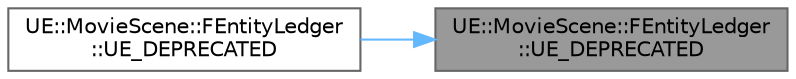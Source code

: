digraph "UE::MovieScene::FEntityLedger::UE_DEPRECATED"
{
 // INTERACTIVE_SVG=YES
 // LATEX_PDF_SIZE
  bgcolor="transparent";
  edge [fontname=Helvetica,fontsize=10,labelfontname=Helvetica,labelfontsize=10];
  node [fontname=Helvetica,fontsize=10,shape=box,height=0.2,width=0.4];
  rankdir="RL";
  Node1 [id="Node000001",label="UE::MovieScene::FEntityLedger\l::UE_DEPRECATED",height=0.2,width=0.4,color="gray40", fillcolor="grey60", style="filled", fontcolor="black",tooltip=" "];
  Node1 -> Node2 [id="edge1_Node000001_Node000002",dir="back",color="steelblue1",style="solid",tooltip=" "];
  Node2 [id="Node000002",label="UE::MovieScene::FEntityLedger\l::UE_DEPRECATED",height=0.2,width=0.4,color="grey40", fillcolor="white", style="filled",URL="$d4/dd3/structUE_1_1MovieScene_1_1FEntityLedger.html#a717bf74eaed92f37e8e9beca9e39aebf",tooltip=" "];
}

